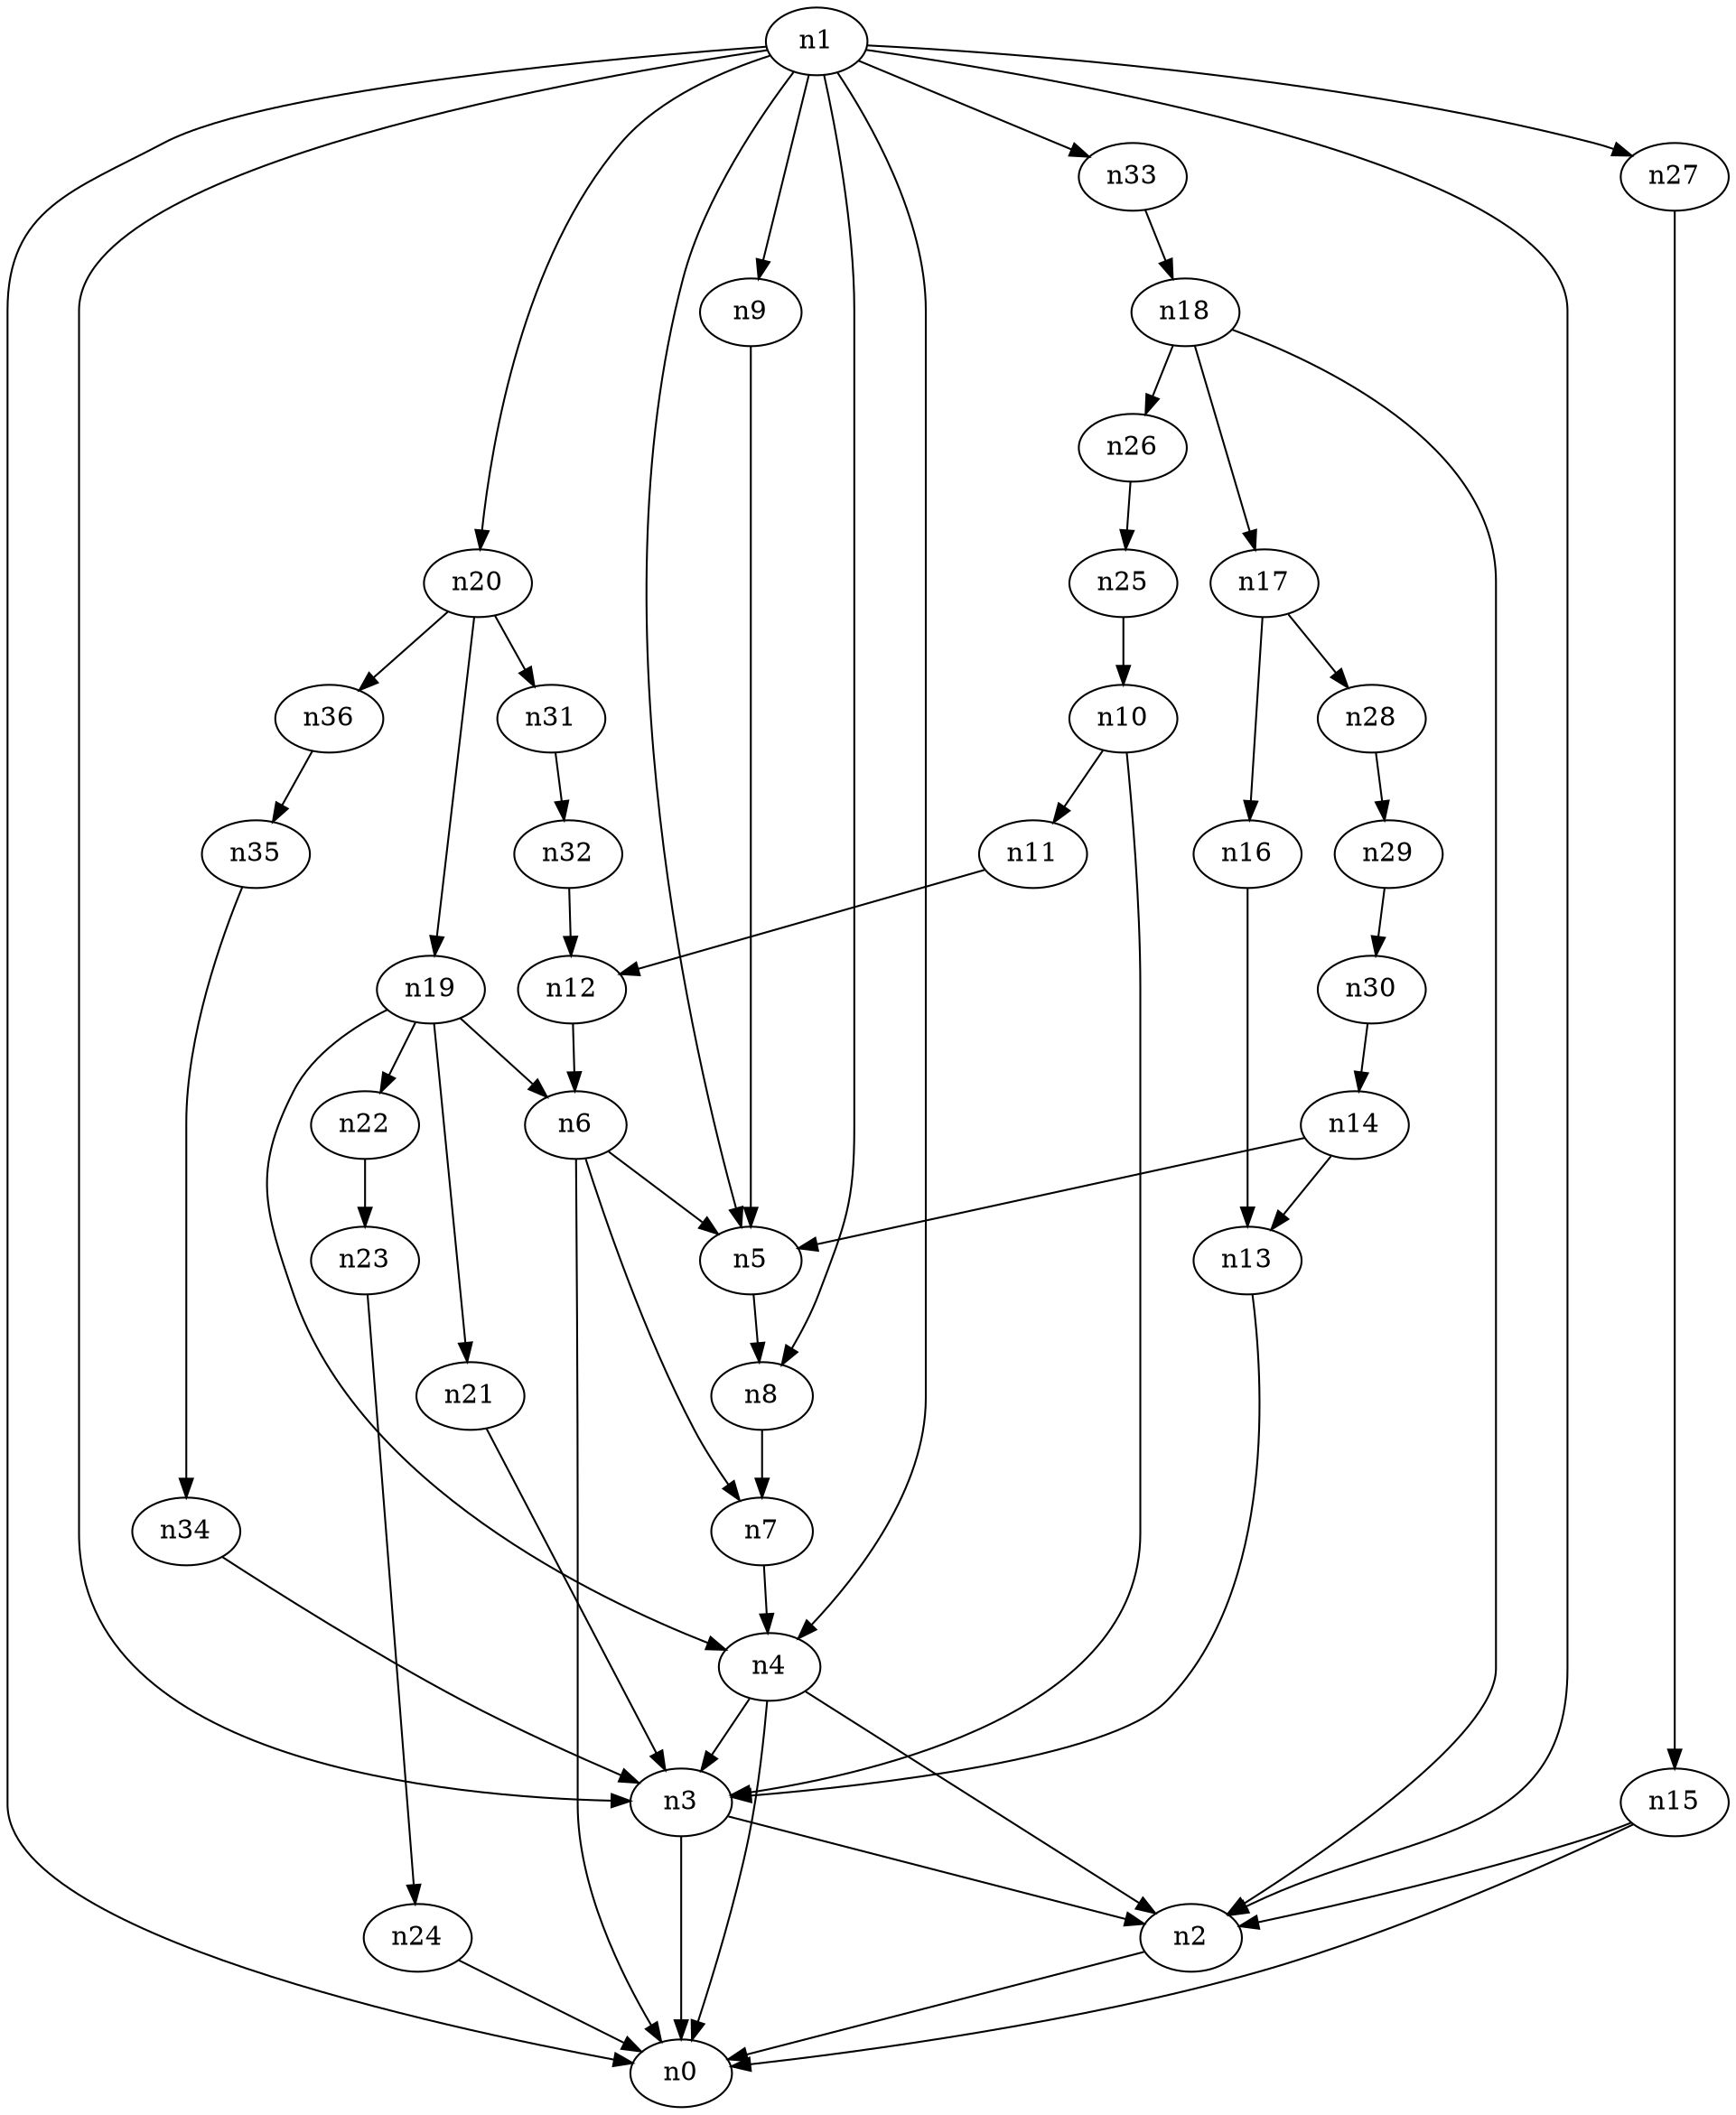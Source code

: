 digraph G {
	n1 -> n0	 [_graphml_id=e0];
	n1 -> n2	 [_graphml_id=e1];
	n1 -> n3	 [_graphml_id=e6];
	n1 -> n4	 [_graphml_id=e9];
	n1 -> n5	 [_graphml_id=e10];
	n1 -> n8	 [_graphml_id=e15];
	n1 -> n9	 [_graphml_id=e16];
	n1 -> n20	 [_graphml_id=e34];
	n1 -> n27	 [_graphml_id=e44];
	n1 -> n33	 [_graphml_id=e55];
	n2 -> n0	 [_graphml_id=e5];
	n3 -> n0	 [_graphml_id=e8];
	n3 -> n2	 [_graphml_id=e2];
	n4 -> n0	 [_graphml_id=e4];
	n4 -> n2	 [_graphml_id=e7];
	n4 -> n3	 [_graphml_id=e3];
	n5 -> n8	 [_graphml_id=e56];
	n6 -> n0	 [_graphml_id=e12];
	n6 -> n5	 [_graphml_id=e11];
	n6 -> n7	 [_graphml_id=e27];
	n7 -> n4	 [_graphml_id=e13];
	n8 -> n7	 [_graphml_id=e14];
	n9 -> n5	 [_graphml_id=e17];
	n10 -> n3	 [_graphml_id=e18];
	n10 -> n11	 [_graphml_id=e19];
	n11 -> n12	 [_graphml_id=e20];
	n12 -> n6	 [_graphml_id=e21];
	n13 -> n3	 [_graphml_id=e22];
	n14 -> n5	 [_graphml_id=e24];
	n14 -> n13	 [_graphml_id=e23];
	n15 -> n0	 [_graphml_id=e25];
	n15 -> n2	 [_graphml_id=e26];
	n16 -> n13	 [_graphml_id=e28];
	n17 -> n16	 [_graphml_id=e29];
	n17 -> n28	 [_graphml_id=e47];
	n18 -> n2	 [_graphml_id=e31];
	n18 -> n17	 [_graphml_id=e30];
	n18 -> n26	 [_graphml_id=e43];
	n19 -> n4	 [_graphml_id=e32];
	n19 -> n6	 [_graphml_id=e46];
	n19 -> n21	 [_graphml_id=e35];
	n19 -> n22	 [_graphml_id=e37];
	n20 -> n19	 [_graphml_id=e33];
	n20 -> n31	 [_graphml_id=e51];
	n20 -> n36	 [_graphml_id=e60];
	n21 -> n3	 [_graphml_id=e36];
	n22 -> n23	 [_graphml_id=e38];
	n23 -> n24	 [_graphml_id=e39];
	n24 -> n0	 [_graphml_id=e40];
	n25 -> n10	 [_graphml_id=e41];
	n26 -> n25	 [_graphml_id=e42];
	n27 -> n15	 [_graphml_id=e45];
	n28 -> n29	 [_graphml_id=e48];
	n29 -> n30	 [_graphml_id=e49];
	n30 -> n14	 [_graphml_id=e50];
	n31 -> n32	 [_graphml_id=e52];
	n32 -> n12	 [_graphml_id=e53];
	n33 -> n18	 [_graphml_id=e54];
	n34 -> n3	 [_graphml_id=e57];
	n35 -> n34	 [_graphml_id=e58];
	n36 -> n35	 [_graphml_id=e59];
}
